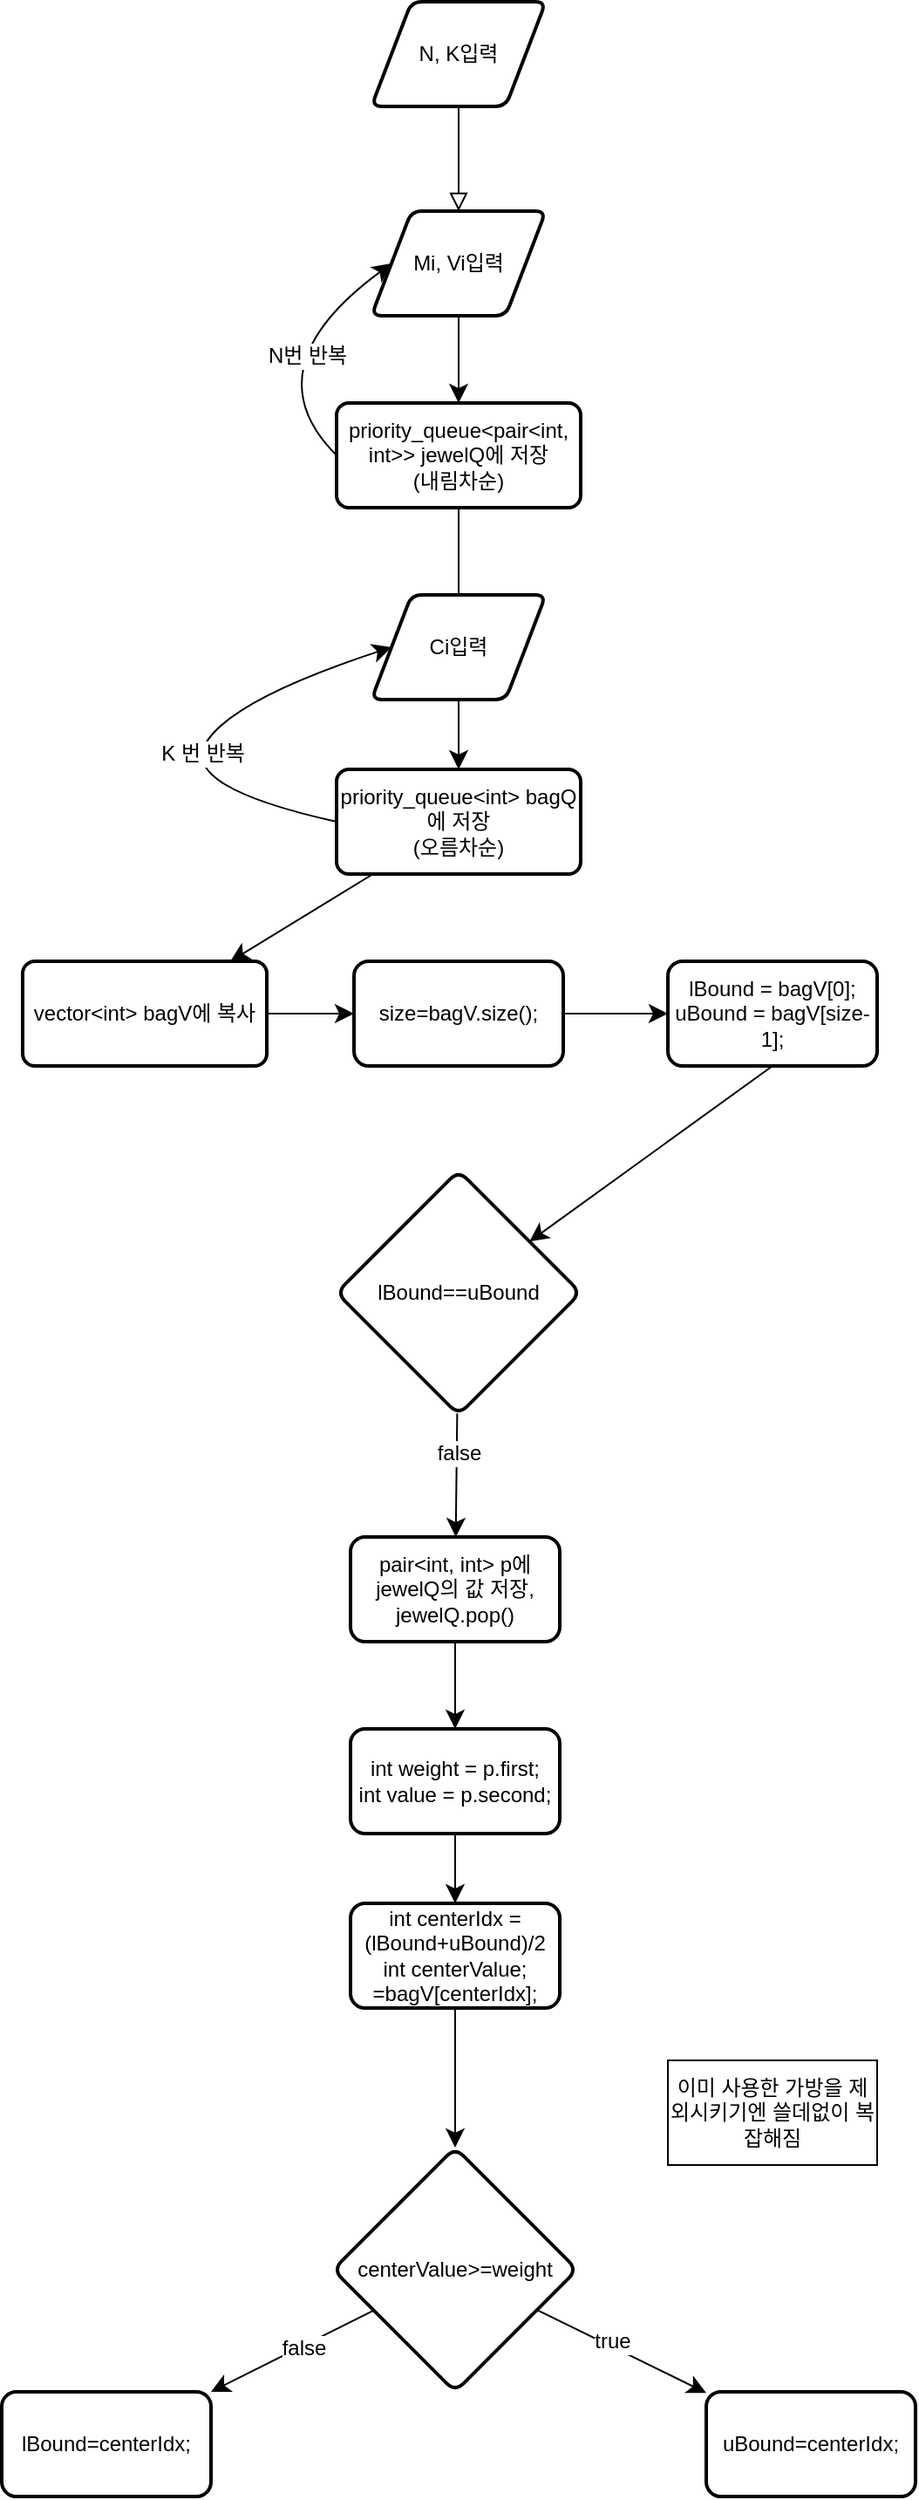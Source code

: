 <mxfile version="26.1.0">
  <diagram id="C5RBs43oDa-KdzZeNtuy" name="Page-1">
    <mxGraphModel dx="1357" dy="829" grid="1" gridSize="10" guides="1" tooltips="1" connect="1" arrows="1" fold="1" page="1" pageScale="1" pageWidth="827" pageHeight="1169" math="0" shadow="0">
      <root>
        <mxCell id="WIyWlLk6GJQsqaUBKTNV-0" />
        <mxCell id="WIyWlLk6GJQsqaUBKTNV-1" parent="WIyWlLk6GJQsqaUBKTNV-0" />
        <mxCell id="WIyWlLk6GJQsqaUBKTNV-2" value="" style="rounded=0;html=1;jettySize=auto;orthogonalLoop=1;fontSize=11;endArrow=block;endFill=0;endSize=8;strokeWidth=1;shadow=0;labelBackgroundColor=none;edgeStyle=orthogonalEdgeStyle;exitX=0.5;exitY=1;exitDx=0;exitDy=0;" parent="WIyWlLk6GJQsqaUBKTNV-1" source="aVt2vzoBWSsh6XXuhico-0" edge="1">
          <mxGeometry relative="1" as="geometry">
            <mxPoint x="220" y="110" as="sourcePoint" />
            <mxPoint x="210" y="170" as="targetPoint" />
          </mxGeometry>
        </mxCell>
        <mxCell id="aVt2vzoBWSsh6XXuhico-0" value="N, K입력" style="shape=parallelogram;html=1;strokeWidth=2;perimeter=parallelogramPerimeter;whiteSpace=wrap;rounded=1;arcSize=12;size=0.23;" parent="WIyWlLk6GJQsqaUBKTNV-1" vertex="1">
          <mxGeometry x="160" y="50" width="100" height="60" as="geometry" />
        </mxCell>
        <mxCell id="aVt2vzoBWSsh6XXuhico-1" value="Mi, Vi입력" style="shape=parallelogram;html=1;strokeWidth=2;perimeter=parallelogramPerimeter;whiteSpace=wrap;rounded=1;arcSize=12;size=0.23;" parent="WIyWlLk6GJQsqaUBKTNV-1" vertex="1">
          <mxGeometry x="160" y="170" width="100" height="60" as="geometry" />
        </mxCell>
        <mxCell id="aVt2vzoBWSsh6XXuhico-2" style="edgeStyle=none;curved=1;rounded=0;orthogonalLoop=1;jettySize=auto;html=1;entryX=0.5;entryY=0;entryDx=0;entryDy=0;fontSize=12;startSize=8;endSize=8;" parent="WIyWlLk6GJQsqaUBKTNV-1" source="aVt2vzoBWSsh6XXuhico-1" target="aVt2vzoBWSsh6XXuhico-1" edge="1">
          <mxGeometry relative="1" as="geometry" />
        </mxCell>
        <mxCell id="aVt2vzoBWSsh6XXuhico-3" value="" style="endArrow=classic;html=1;rounded=0;fontSize=12;startSize=8;endSize=8;curved=1;exitX=0.5;exitY=1;exitDx=0;exitDy=0;" parent="WIyWlLk6GJQsqaUBKTNV-1" source="aVt2vzoBWSsh6XXuhico-1" target="aVt2vzoBWSsh6XXuhico-4" edge="1">
          <mxGeometry width="50" height="50" relative="1" as="geometry">
            <mxPoint x="250" y="450" as="sourcePoint" />
            <mxPoint x="210" y="290" as="targetPoint" />
          </mxGeometry>
        </mxCell>
        <mxCell id="aVt2vzoBWSsh6XXuhico-14" value="" style="edgeStyle=none;curved=1;rounded=0;orthogonalLoop=1;jettySize=auto;html=1;fontSize=12;startSize=8;endSize=8;" parent="WIyWlLk6GJQsqaUBKTNV-1" source="aVt2vzoBWSsh6XXuhico-4" target="aVt2vzoBWSsh6XXuhico-8" edge="1">
          <mxGeometry relative="1" as="geometry" />
        </mxCell>
        <mxCell id="aVt2vzoBWSsh6XXuhico-4" value="priority_queue&amp;lt;pair&amp;lt;int, int&amp;gt;&amp;gt; jewelQ에 저장&lt;div&gt;(내림차순)&lt;/div&gt;" style="rounded=1;whiteSpace=wrap;html=1;absoluteArcSize=1;arcSize=14;strokeWidth=2;" parent="WIyWlLk6GJQsqaUBKTNV-1" vertex="1">
          <mxGeometry x="140" y="280" width="140" height="60" as="geometry" />
        </mxCell>
        <mxCell id="aVt2vzoBWSsh6XXuhico-5" value="" style="endArrow=classic;html=1;rounded=0;fontSize=12;startSize=8;endSize=8;curved=1;exitX=0;exitY=0.5;exitDx=0;exitDy=0;entryX=0;entryY=0.5;entryDx=0;entryDy=0;" parent="WIyWlLk6GJQsqaUBKTNV-1" source="aVt2vzoBWSsh6XXuhico-4" target="aVt2vzoBWSsh6XXuhico-1" edge="1">
          <mxGeometry width="50" height="50" relative="1" as="geometry">
            <mxPoint x="250" y="450" as="sourcePoint" />
            <mxPoint x="300" y="400" as="targetPoint" />
            <Array as="points">
              <mxPoint x="90" y="260" />
            </Array>
          </mxGeometry>
        </mxCell>
        <mxCell id="aVt2vzoBWSsh6XXuhico-6" value="N번 반복" style="edgeLabel;html=1;align=center;verticalAlign=middle;resizable=0;points=[];fontSize=12;" parent="aVt2vzoBWSsh6XXuhico-5" vertex="1" connectable="0">
          <mxGeometry x="0.18" y="-14" relative="1" as="geometry">
            <mxPoint as="offset" />
          </mxGeometry>
        </mxCell>
        <mxCell id="aVt2vzoBWSsh6XXuhico-7" value="Ci입력" style="shape=parallelogram;html=1;strokeWidth=2;perimeter=parallelogramPerimeter;whiteSpace=wrap;rounded=1;arcSize=12;size=0.23;" parent="WIyWlLk6GJQsqaUBKTNV-1" vertex="1">
          <mxGeometry x="160" y="390" width="100" height="60" as="geometry" />
        </mxCell>
        <mxCell id="aVt2vzoBWSsh6XXuhico-16" value="" style="edgeStyle=none;curved=1;rounded=0;orthogonalLoop=1;jettySize=auto;html=1;fontSize=12;startSize=8;endSize=8;exitX=0;exitY=0.5;exitDx=0;exitDy=0;entryX=0;entryY=0.5;entryDx=0;entryDy=0;" parent="WIyWlLk6GJQsqaUBKTNV-1" source="aVt2vzoBWSsh6XXuhico-8" target="aVt2vzoBWSsh6XXuhico-7" edge="1">
          <mxGeometry relative="1" as="geometry">
            <mxPoint x="40" y="450" as="targetPoint" />
            <Array as="points">
              <mxPoint x="50" y="500" />
              <mxPoint x="80" y="450" />
            </Array>
          </mxGeometry>
        </mxCell>
        <mxCell id="aVt2vzoBWSsh6XXuhico-17" value="K 번 반복" style="edgeLabel;html=1;align=center;verticalAlign=middle;resizable=0;points=[];fontSize=12;" parent="aVt2vzoBWSsh6XXuhico-16" vertex="1" connectable="0">
          <mxGeometry x="-0.067" y="-1" relative="1" as="geometry">
            <mxPoint as="offset" />
          </mxGeometry>
        </mxCell>
        <mxCell id="zxKMOG43wpWFCFqfE0aL-0" value="" style="edgeStyle=none;curved=1;rounded=0;orthogonalLoop=1;jettySize=auto;html=1;fontSize=12;startSize=8;endSize=8;" edge="1" parent="WIyWlLk6GJQsqaUBKTNV-1" source="aVt2vzoBWSsh6XXuhico-8" target="aVt2vzoBWSsh6XXuhico-18">
          <mxGeometry relative="1" as="geometry" />
        </mxCell>
        <mxCell id="aVt2vzoBWSsh6XXuhico-8" value="priority_queue&amp;lt;int&amp;gt; bagQ에 저장&lt;div&gt;(오름차순)&lt;/div&gt;" style="rounded=1;whiteSpace=wrap;html=1;absoluteArcSize=1;arcSize=14;strokeWidth=2;" parent="WIyWlLk6GJQsqaUBKTNV-1" vertex="1">
          <mxGeometry x="140" y="490" width="140" height="60" as="geometry" />
        </mxCell>
        <mxCell id="aVt2vzoBWSsh6XXuhico-18" value="vector&amp;lt;int&amp;gt; bagV에 복사" style="rounded=1;whiteSpace=wrap;html=1;absoluteArcSize=1;arcSize=14;strokeWidth=2;" parent="WIyWlLk6GJQsqaUBKTNV-1" vertex="1">
          <mxGeometry x="-40" y="600" width="140" height="60" as="geometry" />
        </mxCell>
        <mxCell id="zxKMOG43wpWFCFqfE0aL-30" style="edgeStyle=none;curved=1;rounded=0;orthogonalLoop=1;jettySize=auto;html=1;exitX=0.5;exitY=1;exitDx=0;exitDy=0;fontSize=12;startSize=8;endSize=8;" edge="1" parent="WIyWlLk6GJQsqaUBKTNV-1" source="zxKMOG43wpWFCFqfE0aL-1" target="zxKMOG43wpWFCFqfE0aL-3">
          <mxGeometry relative="1" as="geometry" />
        </mxCell>
        <mxCell id="zxKMOG43wpWFCFqfE0aL-1" value="pair&amp;lt;int, int&amp;gt; p에 jewelQ의 값 저장, jewelQ.pop()" style="whiteSpace=wrap;html=1;rounded=1;arcSize=14;strokeWidth=2;" vertex="1" parent="WIyWlLk6GJQsqaUBKTNV-1">
          <mxGeometry x="148" y="930" width="120" height="60" as="geometry" />
        </mxCell>
        <mxCell id="zxKMOG43wpWFCFqfE0aL-19" value="" style="edgeStyle=none;curved=1;rounded=0;orthogonalLoop=1;jettySize=auto;html=1;fontSize=12;startSize=8;endSize=8;entryX=0.5;entryY=0;entryDx=0;entryDy=0;" edge="1" parent="WIyWlLk6GJQsqaUBKTNV-1" source="zxKMOG43wpWFCFqfE0aL-3" target="zxKMOG43wpWFCFqfE0aL-10">
          <mxGeometry relative="1" as="geometry">
            <mxPoint x="208" y="1220" as="targetPoint" />
          </mxGeometry>
        </mxCell>
        <mxCell id="zxKMOG43wpWFCFqfE0aL-3" value="int weight = p.first;&lt;div&gt;int value = p.second;&lt;/div&gt;" style="whiteSpace=wrap;html=1;rounded=1;arcSize=14;strokeWidth=2;" vertex="1" parent="WIyWlLk6GJQsqaUBKTNV-1">
          <mxGeometry x="148" y="1040" width="120" height="60" as="geometry" />
        </mxCell>
        <mxCell id="zxKMOG43wpWFCFqfE0aL-15" value="" style="edgeStyle=none;curved=1;rounded=0;orthogonalLoop=1;jettySize=auto;html=1;fontSize=12;startSize=8;endSize=8;" edge="1" parent="WIyWlLk6GJQsqaUBKTNV-1" source="zxKMOG43wpWFCFqfE0aL-10" target="zxKMOG43wpWFCFqfE0aL-14">
          <mxGeometry relative="1" as="geometry" />
        </mxCell>
        <mxCell id="zxKMOG43wpWFCFqfE0aL-10" value="int centerIdx = (lBound+uBound)/2&lt;div&gt;int centerValue; =bagV[centerIdx];&lt;/div&gt;" style="whiteSpace=wrap;html=1;rounded=1;arcSize=14;strokeWidth=2;" vertex="1" parent="WIyWlLk6GJQsqaUBKTNV-1">
          <mxGeometry x="148" y="1140" width="120" height="60" as="geometry" />
        </mxCell>
        <mxCell id="zxKMOG43wpWFCFqfE0aL-32" value="" style="edgeStyle=none;curved=1;rounded=0;orthogonalLoop=1;jettySize=auto;html=1;fontSize=12;startSize=8;endSize=8;" edge="1" parent="WIyWlLk6GJQsqaUBKTNV-1" source="zxKMOG43wpWFCFqfE0aL-14" target="zxKMOG43wpWFCFqfE0aL-31">
          <mxGeometry relative="1" as="geometry" />
        </mxCell>
        <mxCell id="zxKMOG43wpWFCFqfE0aL-33" value="true" style="edgeLabel;html=1;align=center;verticalAlign=middle;resizable=0;points=[];fontSize=12;" vertex="1" connectable="0" parent="zxKMOG43wpWFCFqfE0aL-32">
          <mxGeometry x="-0.141" y="3" relative="1" as="geometry">
            <mxPoint as="offset" />
          </mxGeometry>
        </mxCell>
        <mxCell id="zxKMOG43wpWFCFqfE0aL-35" value="" style="edgeStyle=none;curved=1;rounded=0;orthogonalLoop=1;jettySize=auto;html=1;fontSize=12;startSize=8;endSize=8;" edge="1" parent="WIyWlLk6GJQsqaUBKTNV-1" source="zxKMOG43wpWFCFqfE0aL-14" target="zxKMOG43wpWFCFqfE0aL-34">
          <mxGeometry relative="1" as="geometry" />
        </mxCell>
        <mxCell id="zxKMOG43wpWFCFqfE0aL-36" value="false" style="edgeLabel;html=1;align=center;verticalAlign=middle;resizable=0;points=[];fontSize=12;" vertex="1" connectable="0" parent="zxKMOG43wpWFCFqfE0aL-35">
          <mxGeometry x="-0.125" y="1" relative="1" as="geometry">
            <mxPoint as="offset" />
          </mxGeometry>
        </mxCell>
        <mxCell id="zxKMOG43wpWFCFqfE0aL-14" value="centerValue&amp;gt;=weight" style="rhombus;whiteSpace=wrap;html=1;rounded=1;arcSize=14;strokeWidth=2;" vertex="1" parent="WIyWlLk6GJQsqaUBKTNV-1">
          <mxGeometry x="138" y="1280" width="140" height="140" as="geometry" />
        </mxCell>
        <mxCell id="zxKMOG43wpWFCFqfE0aL-18" value="" style="edgeStyle=none;curved=1;rounded=0;orthogonalLoop=1;jettySize=auto;html=1;fontSize=12;startSize=8;endSize=8;" edge="1" parent="WIyWlLk6GJQsqaUBKTNV-1" source="aVt2vzoBWSsh6XXuhico-18" target="zxKMOG43wpWFCFqfE0aL-17">
          <mxGeometry relative="1" as="geometry">
            <mxPoint x="210" y="660" as="sourcePoint" />
            <mxPoint x="210" y="790" as="targetPoint" />
          </mxGeometry>
        </mxCell>
        <mxCell id="zxKMOG43wpWFCFqfE0aL-25" value="" style="edgeStyle=none;curved=1;rounded=0;orthogonalLoop=1;jettySize=auto;html=1;fontSize=12;startSize=8;endSize=8;" edge="1" parent="WIyWlLk6GJQsqaUBKTNV-1" source="zxKMOG43wpWFCFqfE0aL-17" target="zxKMOG43wpWFCFqfE0aL-22">
          <mxGeometry relative="1" as="geometry" />
        </mxCell>
        <mxCell id="zxKMOG43wpWFCFqfE0aL-17" value="size=bagV.size();" style="whiteSpace=wrap;html=1;rounded=1;arcSize=14;strokeWidth=2;" vertex="1" parent="WIyWlLk6GJQsqaUBKTNV-1">
          <mxGeometry x="150" y="600" width="120" height="60" as="geometry" />
        </mxCell>
        <mxCell id="zxKMOG43wpWFCFqfE0aL-29" style="edgeStyle=none;curved=1;rounded=0;orthogonalLoop=1;jettySize=auto;html=1;exitX=0.5;exitY=1;exitDx=0;exitDy=0;fontSize=12;startSize=8;endSize=8;" edge="1" parent="WIyWlLk6GJQsqaUBKTNV-1" source="zxKMOG43wpWFCFqfE0aL-22" target="zxKMOG43wpWFCFqfE0aL-37">
          <mxGeometry relative="1" as="geometry" />
        </mxCell>
        <mxCell id="zxKMOG43wpWFCFqfE0aL-22" value="lBound = bagV[0];&lt;div&gt;uBound = bagV[size-1];&lt;/div&gt;" style="whiteSpace=wrap;html=1;rounded=1;arcSize=14;strokeWidth=2;" vertex="1" parent="WIyWlLk6GJQsqaUBKTNV-1">
          <mxGeometry x="330" y="600" width="120" height="60" as="geometry" />
        </mxCell>
        <mxCell id="zxKMOG43wpWFCFqfE0aL-31" value="uBound=centerIdx;" style="whiteSpace=wrap;html=1;rounded=1;arcSize=14;strokeWidth=2;" vertex="1" parent="WIyWlLk6GJQsqaUBKTNV-1">
          <mxGeometry x="352" y="1420" width="120" height="60" as="geometry" />
        </mxCell>
        <mxCell id="zxKMOG43wpWFCFqfE0aL-34" value="lBound=centerIdx;" style="whiteSpace=wrap;html=1;rounded=1;arcSize=14;strokeWidth=2;" vertex="1" parent="WIyWlLk6GJQsqaUBKTNV-1">
          <mxGeometry x="-52" y="1420" width="120" height="60" as="geometry" />
        </mxCell>
        <mxCell id="zxKMOG43wpWFCFqfE0aL-43" value="" style="edgeStyle=none;curved=1;rounded=0;orthogonalLoop=1;jettySize=auto;html=1;fontSize=12;startSize=8;endSize=8;" edge="1" parent="WIyWlLk6GJQsqaUBKTNV-1" source="zxKMOG43wpWFCFqfE0aL-37" target="zxKMOG43wpWFCFqfE0aL-1">
          <mxGeometry relative="1" as="geometry" />
        </mxCell>
        <mxCell id="zxKMOG43wpWFCFqfE0aL-44" value="false" style="edgeLabel;html=1;align=center;verticalAlign=middle;resizable=0;points=[];fontSize=12;" vertex="1" connectable="0" parent="zxKMOG43wpWFCFqfE0aL-43">
          <mxGeometry x="-0.356" y="1" relative="1" as="geometry">
            <mxPoint as="offset" />
          </mxGeometry>
        </mxCell>
        <mxCell id="zxKMOG43wpWFCFqfE0aL-37" value="lBound==uBound" style="rhombus;whiteSpace=wrap;html=1;rounded=1;arcSize=14;strokeWidth=2;" vertex="1" parent="WIyWlLk6GJQsqaUBKTNV-1">
          <mxGeometry x="140" y="720" width="140" height="140" as="geometry" />
        </mxCell>
        <mxCell id="zxKMOG43wpWFCFqfE0aL-47" value="이미 사용한 가방을 제외시키기엔 쓸데없이 복잡해짐" style="rounded=0;whiteSpace=wrap;html=1;" vertex="1" parent="WIyWlLk6GJQsqaUBKTNV-1">
          <mxGeometry x="330" y="1230" width="120" height="60" as="geometry" />
        </mxCell>
      </root>
    </mxGraphModel>
  </diagram>
</mxfile>
